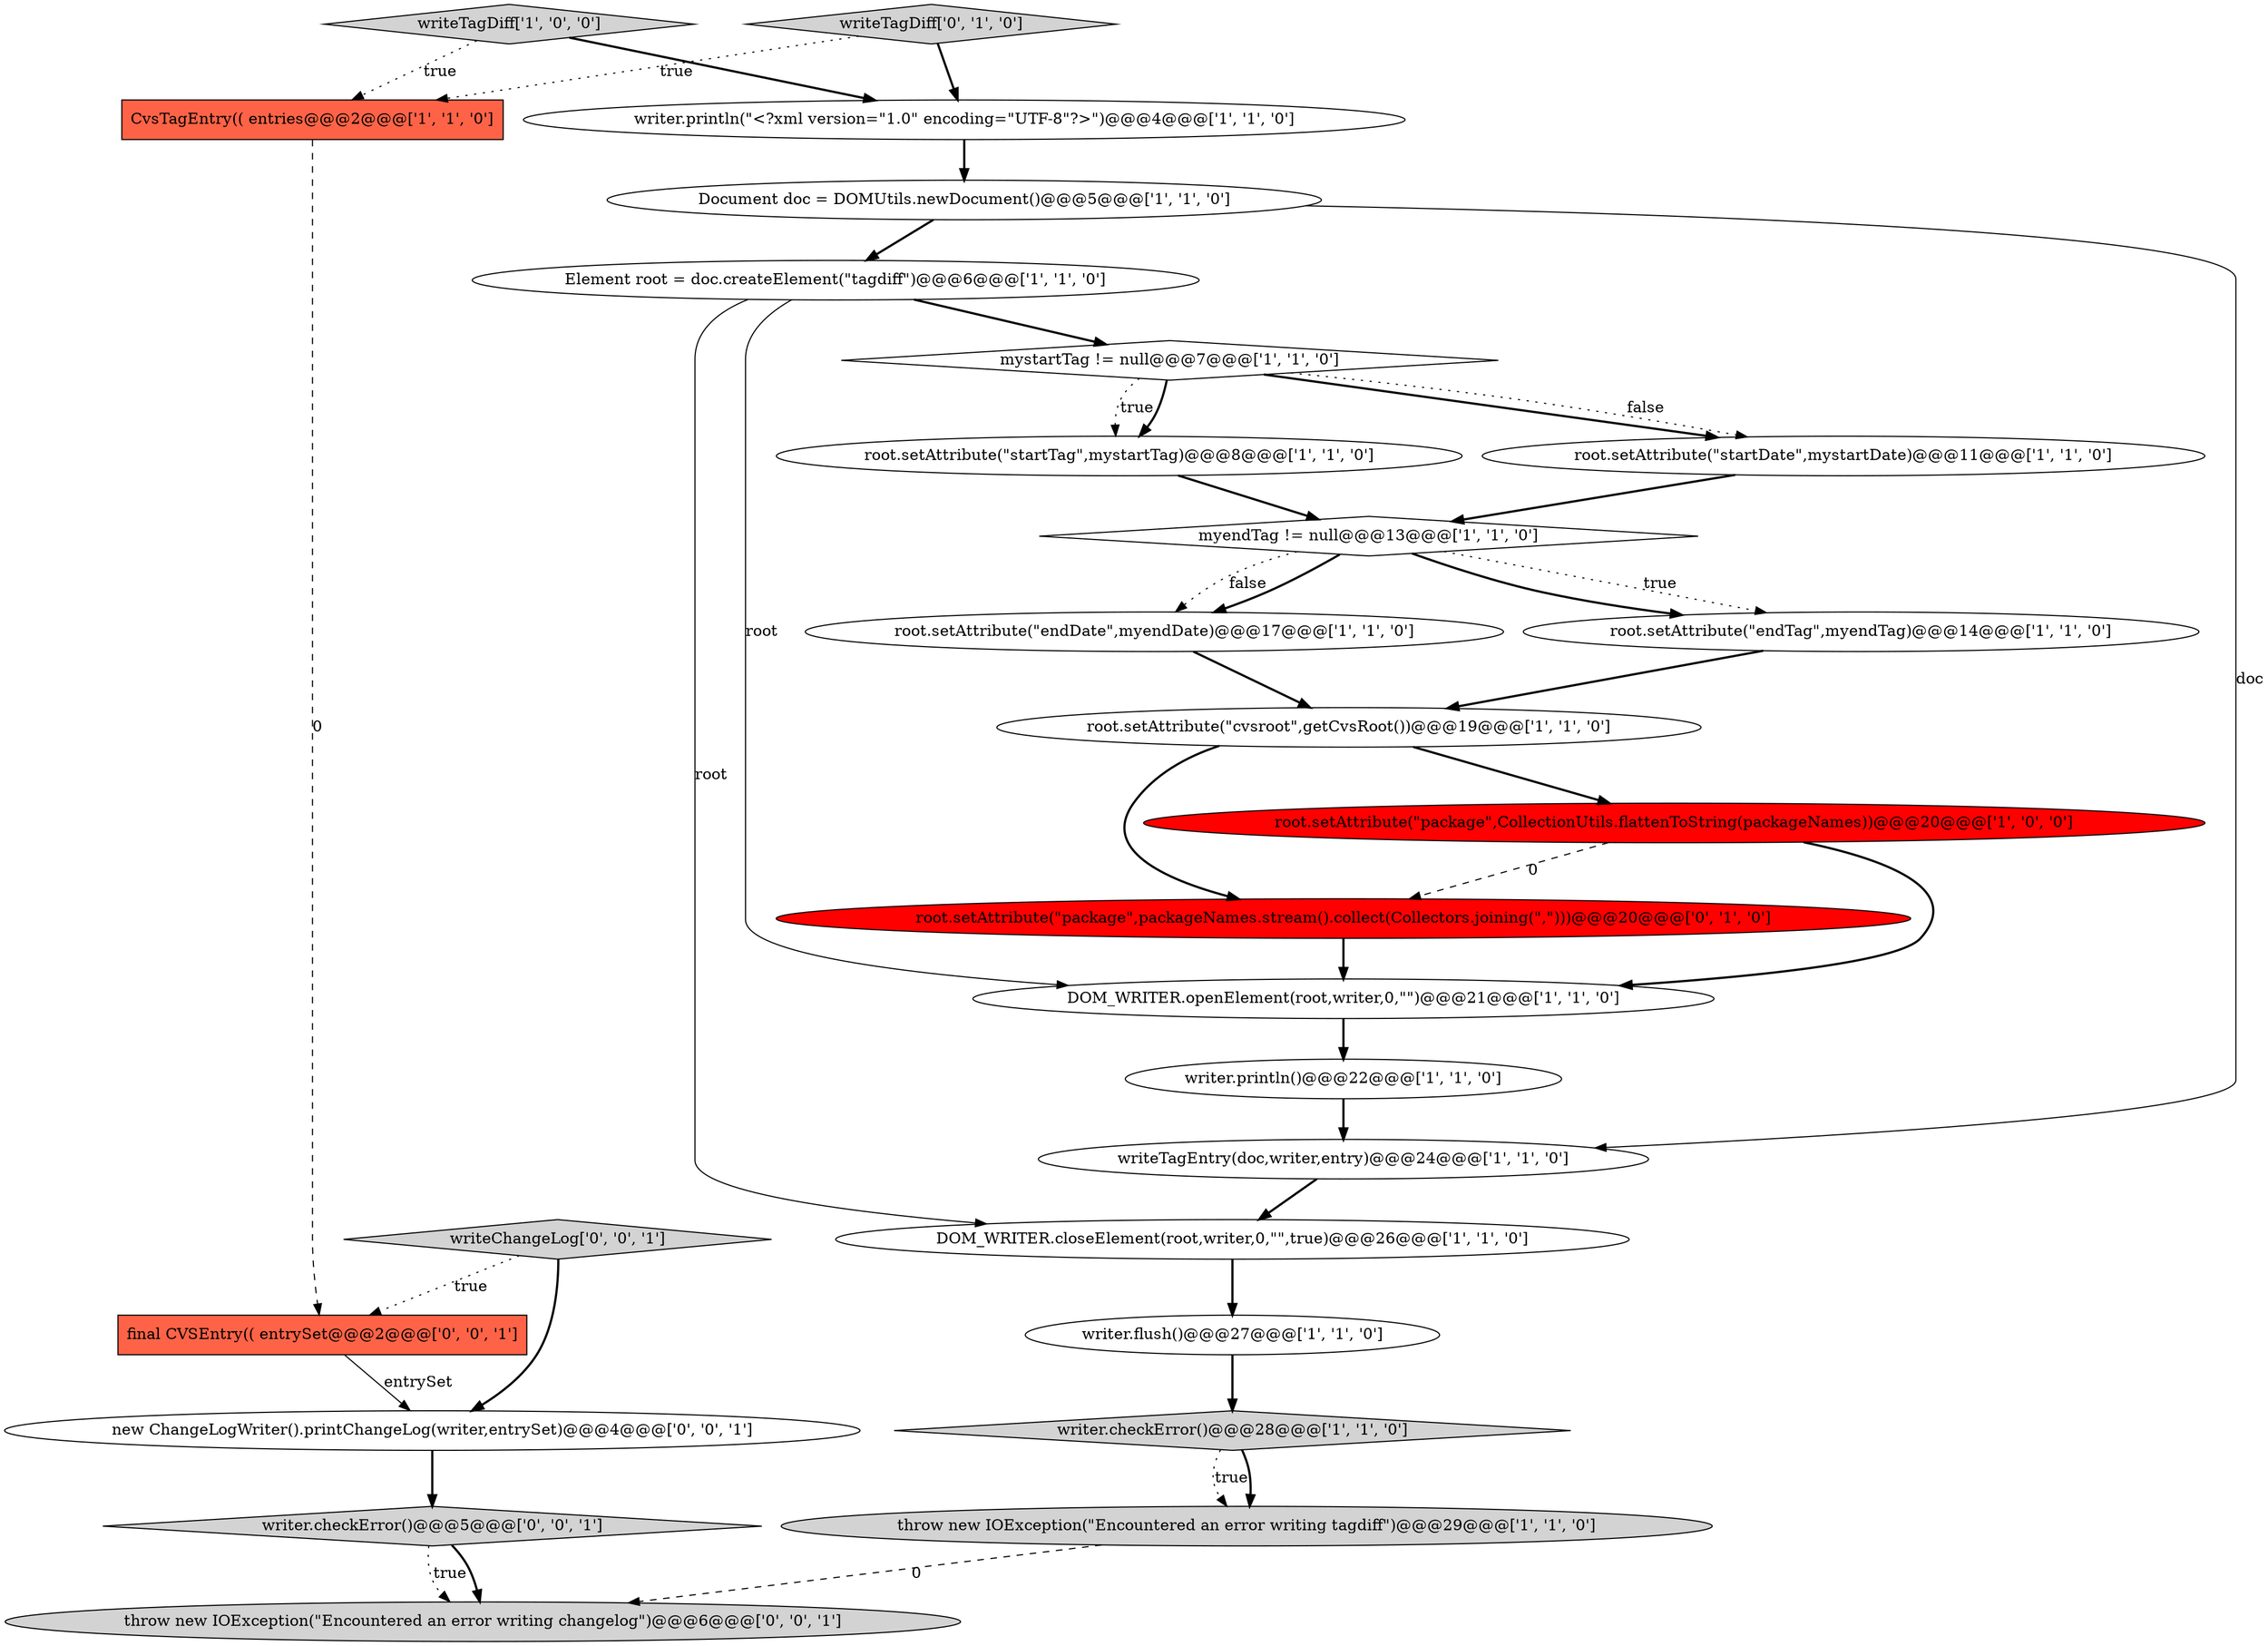digraph {
0 [style = filled, label = "Element root = doc.createElement(\"tagdiff\")@@@6@@@['1', '1', '0']", fillcolor = white, shape = ellipse image = "AAA0AAABBB1BBB"];
9 [style = filled, label = "writeTagDiff['1', '0', '0']", fillcolor = lightgray, shape = diamond image = "AAA0AAABBB1BBB"];
14 [style = filled, label = "Document doc = DOMUtils.newDocument()@@@5@@@['1', '1', '0']", fillcolor = white, shape = ellipse image = "AAA0AAABBB1BBB"];
24 [style = filled, label = "throw new IOException(\"Encountered an error writing changelog\")@@@6@@@['0', '0', '1']", fillcolor = lightgray, shape = ellipse image = "AAA0AAABBB3BBB"];
17 [style = filled, label = "DOM_WRITER.closeElement(root,writer,0,\"\",true)@@@26@@@['1', '1', '0']", fillcolor = white, shape = ellipse image = "AAA0AAABBB1BBB"];
16 [style = filled, label = "writer.println(\"<?xml version=\"1.0\" encoding=\"UTF-8\"?>\")@@@4@@@['1', '1', '0']", fillcolor = white, shape = ellipse image = "AAA0AAABBB1BBB"];
15 [style = filled, label = "root.setAttribute(\"endTag\",myendTag)@@@14@@@['1', '1', '0']", fillcolor = white, shape = ellipse image = "AAA0AAABBB1BBB"];
5 [style = filled, label = "writer.println()@@@22@@@['1', '1', '0']", fillcolor = white, shape = ellipse image = "AAA0AAABBB1BBB"];
11 [style = filled, label = "root.setAttribute(\"endDate\",myendDate)@@@17@@@['1', '1', '0']", fillcolor = white, shape = ellipse image = "AAA0AAABBB1BBB"];
21 [style = filled, label = "root.setAttribute(\"package\",packageNames.stream().collect(Collectors.joining(\",\")))@@@20@@@['0', '1', '0']", fillcolor = red, shape = ellipse image = "AAA1AAABBB2BBB"];
2 [style = filled, label = "CvsTagEntry(( entries@@@2@@@['1', '1', '0']", fillcolor = tomato, shape = box image = "AAA0AAABBB1BBB"];
12 [style = filled, label = "writer.flush()@@@27@@@['1', '1', '0']", fillcolor = white, shape = ellipse image = "AAA0AAABBB1BBB"];
4 [style = filled, label = "myendTag != null@@@13@@@['1', '1', '0']", fillcolor = white, shape = diamond image = "AAA0AAABBB1BBB"];
10 [style = filled, label = "writer.checkError()@@@28@@@['1', '1', '0']", fillcolor = lightgray, shape = diamond image = "AAA0AAABBB1BBB"];
26 [style = filled, label = "new ChangeLogWriter().printChangeLog(writer,entrySet)@@@4@@@['0', '0', '1']", fillcolor = white, shape = ellipse image = "AAA0AAABBB3BBB"];
18 [style = filled, label = "root.setAttribute(\"startDate\",mystartDate)@@@11@@@['1', '1', '0']", fillcolor = white, shape = ellipse image = "AAA0AAABBB1BBB"];
19 [style = filled, label = "root.setAttribute(\"startTag\",mystartTag)@@@8@@@['1', '1', '0']", fillcolor = white, shape = ellipse image = "AAA0AAABBB1BBB"];
7 [style = filled, label = "writeTagEntry(doc,writer,entry)@@@24@@@['1', '1', '0']", fillcolor = white, shape = ellipse image = "AAA0AAABBB1BBB"];
3 [style = filled, label = "root.setAttribute(\"package\",CollectionUtils.flattenToString(packageNames))@@@20@@@['1', '0', '0']", fillcolor = red, shape = ellipse image = "AAA1AAABBB1BBB"];
6 [style = filled, label = "throw new IOException(\"Encountered an error writing tagdiff\")@@@29@@@['1', '1', '0']", fillcolor = lightgray, shape = ellipse image = "AAA0AAABBB1BBB"];
13 [style = filled, label = "root.setAttribute(\"cvsroot\",getCvsRoot())@@@19@@@['1', '1', '0']", fillcolor = white, shape = ellipse image = "AAA0AAABBB1BBB"];
22 [style = filled, label = "writer.checkError()@@@5@@@['0', '0', '1']", fillcolor = lightgray, shape = diamond image = "AAA0AAABBB3BBB"];
23 [style = filled, label = "writeChangeLog['0', '0', '1']", fillcolor = lightgray, shape = diamond image = "AAA0AAABBB3BBB"];
8 [style = filled, label = "DOM_WRITER.openElement(root,writer,0,\"\")@@@21@@@['1', '1', '0']", fillcolor = white, shape = ellipse image = "AAA0AAABBB1BBB"];
20 [style = filled, label = "writeTagDiff['0', '1', '0']", fillcolor = lightgray, shape = diamond image = "AAA0AAABBB2BBB"];
25 [style = filled, label = "final CVSEntry(( entrySet@@@2@@@['0', '0', '1']", fillcolor = tomato, shape = box image = "AAA0AAABBB3BBB"];
1 [style = filled, label = "mystartTag != null@@@7@@@['1', '1', '0']", fillcolor = white, shape = diamond image = "AAA0AAABBB1BBB"];
10->6 [style = dotted, label="true"];
15->13 [style = bold, label=""];
7->17 [style = bold, label=""];
3->21 [style = dashed, label="0"];
4->15 [style = bold, label=""];
21->8 [style = bold, label=""];
23->26 [style = bold, label=""];
1->18 [style = bold, label=""];
4->15 [style = dotted, label="true"];
22->24 [style = dotted, label="true"];
1->19 [style = dotted, label="true"];
10->6 [style = bold, label=""];
9->16 [style = bold, label=""];
4->11 [style = dotted, label="false"];
26->22 [style = bold, label=""];
0->8 [style = solid, label="root"];
17->12 [style = bold, label=""];
12->10 [style = bold, label=""];
25->26 [style = solid, label="entrySet"];
20->16 [style = bold, label=""];
18->4 [style = bold, label=""];
14->0 [style = bold, label=""];
13->3 [style = bold, label=""];
8->5 [style = bold, label=""];
0->17 [style = solid, label="root"];
0->1 [style = bold, label=""];
3->8 [style = bold, label=""];
9->2 [style = dotted, label="true"];
6->24 [style = dashed, label="0"];
11->13 [style = bold, label=""];
2->25 [style = dashed, label="0"];
16->14 [style = bold, label=""];
5->7 [style = bold, label=""];
20->2 [style = dotted, label="true"];
19->4 [style = bold, label=""];
22->24 [style = bold, label=""];
1->19 [style = bold, label=""];
4->11 [style = bold, label=""];
13->21 [style = bold, label=""];
1->18 [style = dotted, label="false"];
23->25 [style = dotted, label="true"];
14->7 [style = solid, label="doc"];
}
